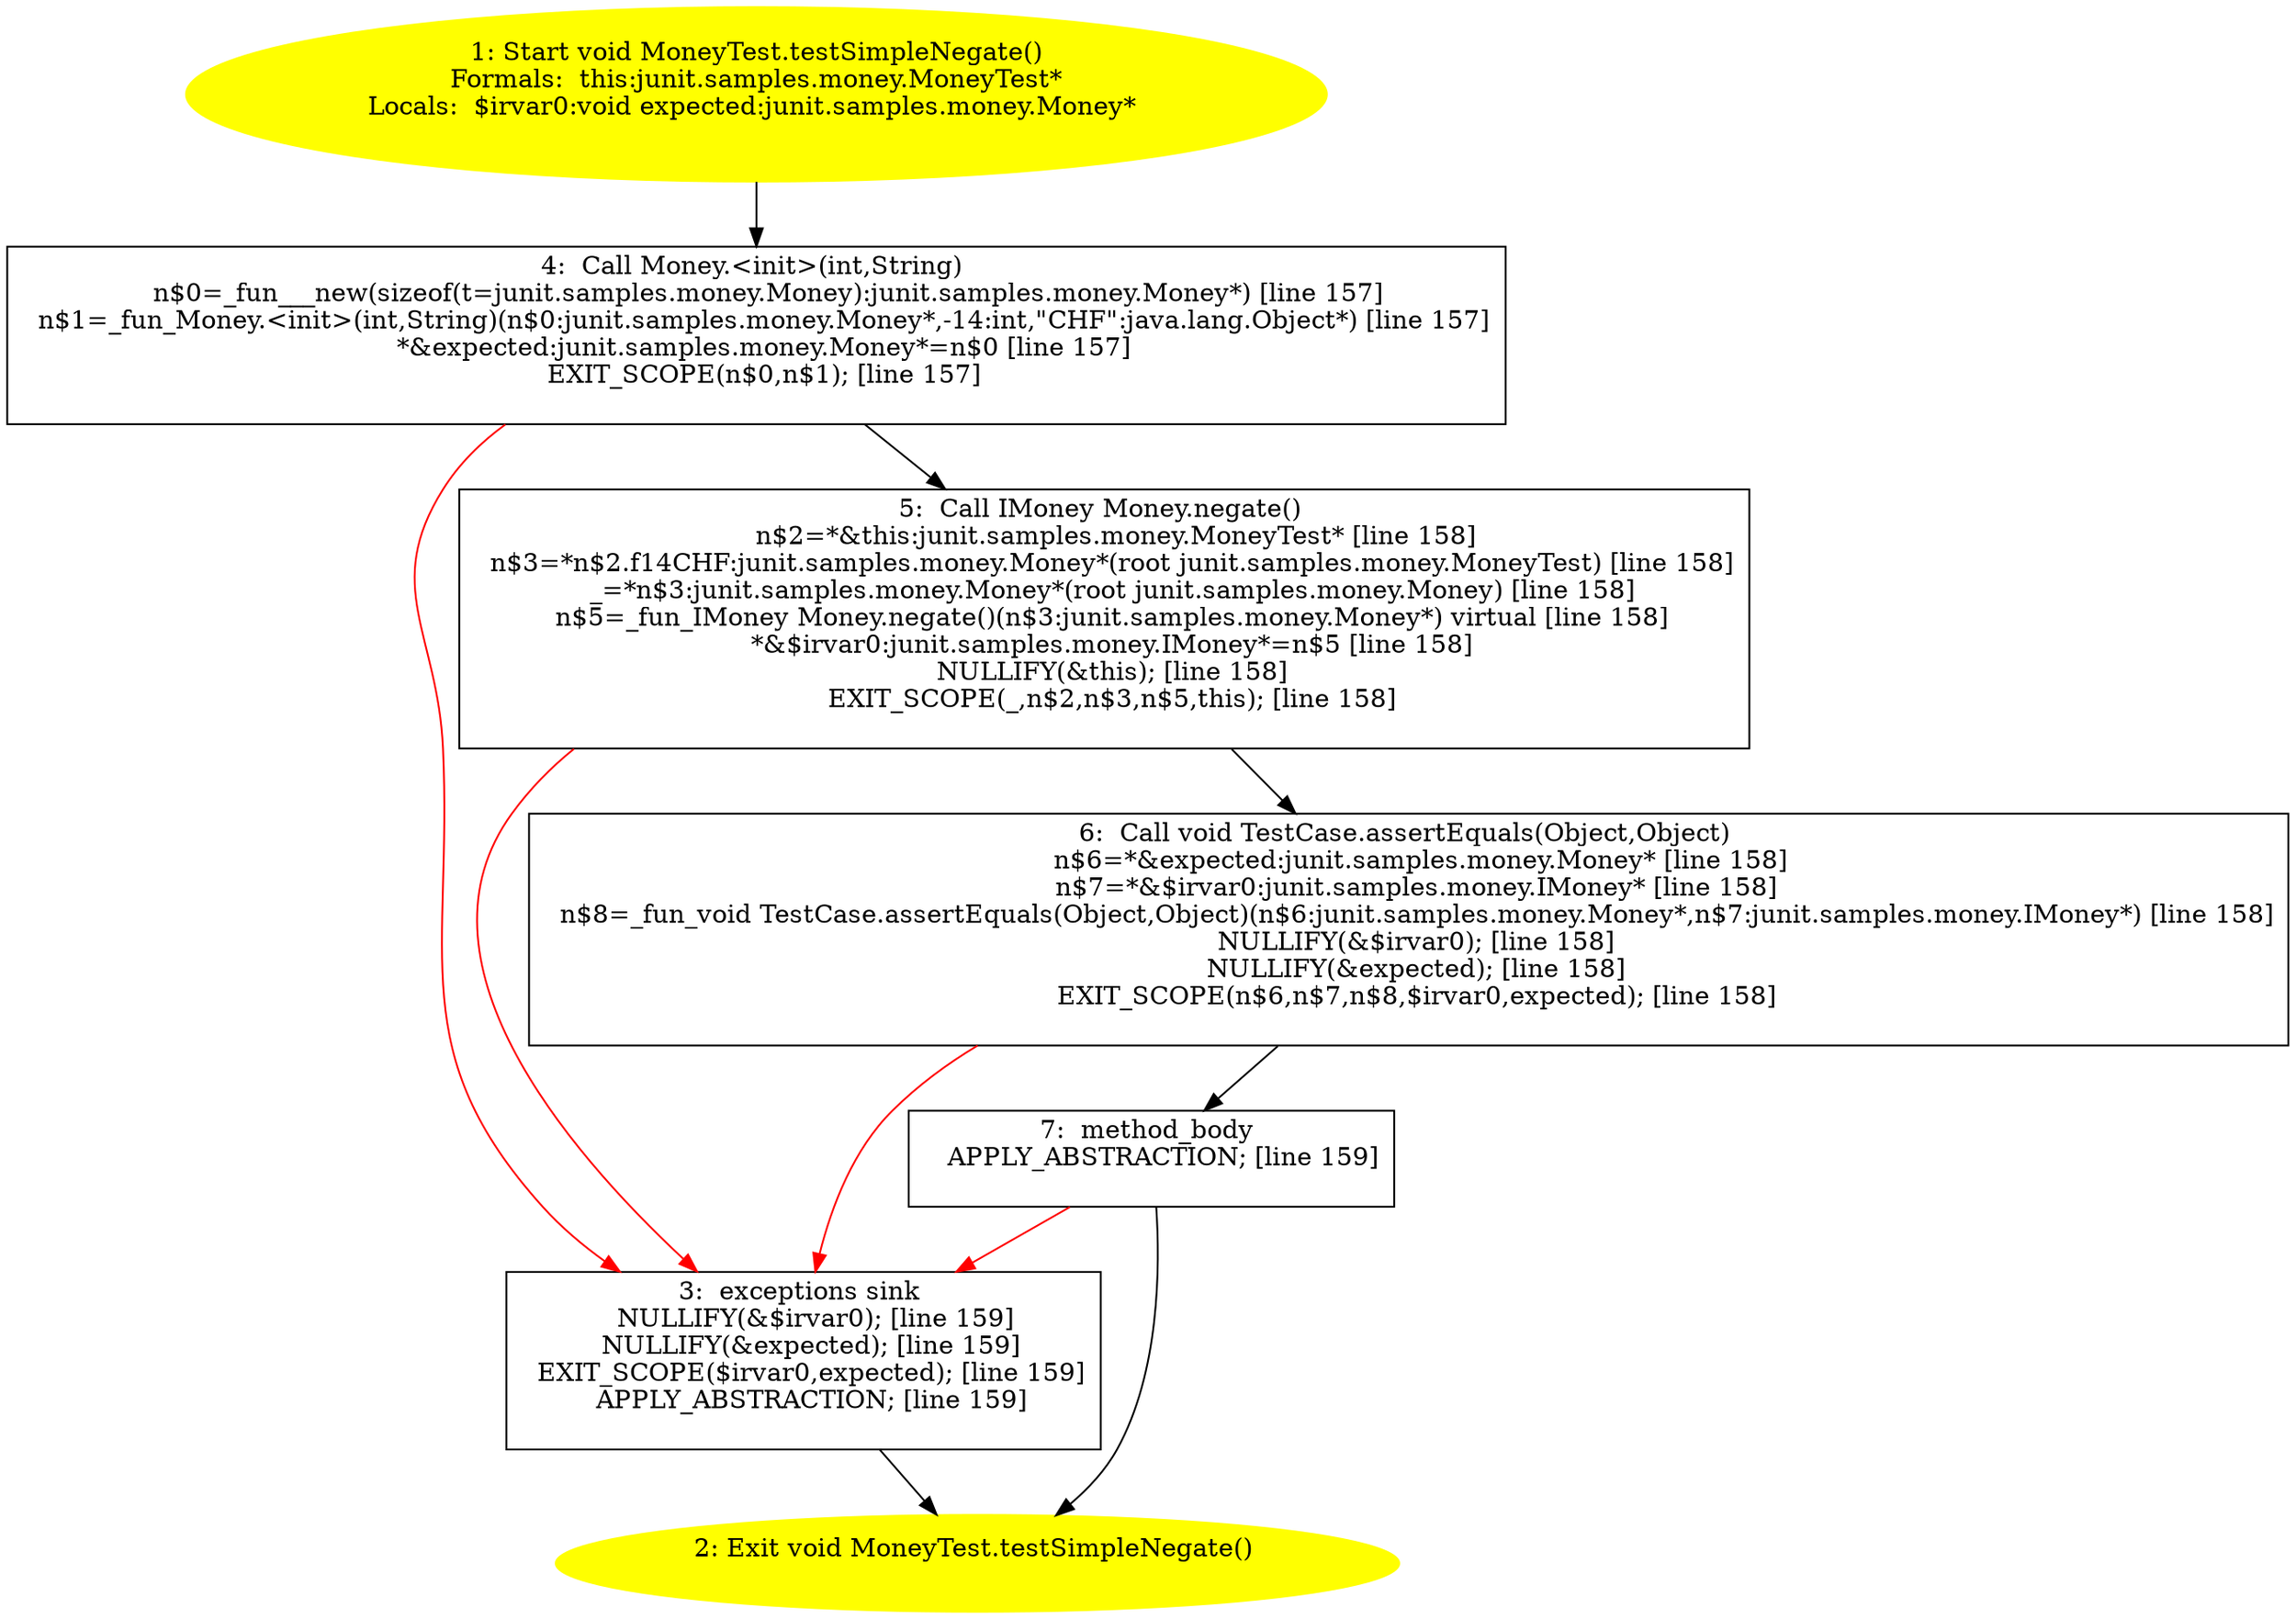 /* @generated */
digraph cfg {
"junit.samples.money.MoneyTest.testSimpleNegate():void.3e211290a29da8dcfe931a12e8f0331c_1" [label="1: Start void MoneyTest.testSimpleNegate()\nFormals:  this:junit.samples.money.MoneyTest*\nLocals:  $irvar0:void expected:junit.samples.money.Money* \n  " color=yellow style=filled]
	

	 "junit.samples.money.MoneyTest.testSimpleNegate():void.3e211290a29da8dcfe931a12e8f0331c_1" -> "junit.samples.money.MoneyTest.testSimpleNegate():void.3e211290a29da8dcfe931a12e8f0331c_4" ;
"junit.samples.money.MoneyTest.testSimpleNegate():void.3e211290a29da8dcfe931a12e8f0331c_2" [label="2: Exit void MoneyTest.testSimpleNegate() \n  " color=yellow style=filled]
	

"junit.samples.money.MoneyTest.testSimpleNegate():void.3e211290a29da8dcfe931a12e8f0331c_3" [label="3:  exceptions sink \n   NULLIFY(&$irvar0); [line 159]\n  NULLIFY(&expected); [line 159]\n  EXIT_SCOPE($irvar0,expected); [line 159]\n  APPLY_ABSTRACTION; [line 159]\n " shape="box"]
	

	 "junit.samples.money.MoneyTest.testSimpleNegate():void.3e211290a29da8dcfe931a12e8f0331c_3" -> "junit.samples.money.MoneyTest.testSimpleNegate():void.3e211290a29da8dcfe931a12e8f0331c_2" ;
"junit.samples.money.MoneyTest.testSimpleNegate():void.3e211290a29da8dcfe931a12e8f0331c_4" [label="4:  Call Money.<init>(int,String) \n   n$0=_fun___new(sizeof(t=junit.samples.money.Money):junit.samples.money.Money*) [line 157]\n  n$1=_fun_Money.<init>(int,String)(n$0:junit.samples.money.Money*,-14:int,\"CHF\":java.lang.Object*) [line 157]\n  *&expected:junit.samples.money.Money*=n$0 [line 157]\n  EXIT_SCOPE(n$0,n$1); [line 157]\n " shape="box"]
	

	 "junit.samples.money.MoneyTest.testSimpleNegate():void.3e211290a29da8dcfe931a12e8f0331c_4" -> "junit.samples.money.MoneyTest.testSimpleNegate():void.3e211290a29da8dcfe931a12e8f0331c_5" ;
	 "junit.samples.money.MoneyTest.testSimpleNegate():void.3e211290a29da8dcfe931a12e8f0331c_4" -> "junit.samples.money.MoneyTest.testSimpleNegate():void.3e211290a29da8dcfe931a12e8f0331c_3" [color="red" ];
"junit.samples.money.MoneyTest.testSimpleNegate():void.3e211290a29da8dcfe931a12e8f0331c_5" [label="5:  Call IMoney Money.negate() \n   n$2=*&this:junit.samples.money.MoneyTest* [line 158]\n  n$3=*n$2.f14CHF:junit.samples.money.Money*(root junit.samples.money.MoneyTest) [line 158]\n  _=*n$3:junit.samples.money.Money*(root junit.samples.money.Money) [line 158]\n  n$5=_fun_IMoney Money.negate()(n$3:junit.samples.money.Money*) virtual [line 158]\n  *&$irvar0:junit.samples.money.IMoney*=n$5 [line 158]\n  NULLIFY(&this); [line 158]\n  EXIT_SCOPE(_,n$2,n$3,n$5,this); [line 158]\n " shape="box"]
	

	 "junit.samples.money.MoneyTest.testSimpleNegate():void.3e211290a29da8dcfe931a12e8f0331c_5" -> "junit.samples.money.MoneyTest.testSimpleNegate():void.3e211290a29da8dcfe931a12e8f0331c_6" ;
	 "junit.samples.money.MoneyTest.testSimpleNegate():void.3e211290a29da8dcfe931a12e8f0331c_5" -> "junit.samples.money.MoneyTest.testSimpleNegate():void.3e211290a29da8dcfe931a12e8f0331c_3" [color="red" ];
"junit.samples.money.MoneyTest.testSimpleNegate():void.3e211290a29da8dcfe931a12e8f0331c_6" [label="6:  Call void TestCase.assertEquals(Object,Object) \n   n$6=*&expected:junit.samples.money.Money* [line 158]\n  n$7=*&$irvar0:junit.samples.money.IMoney* [line 158]\n  n$8=_fun_void TestCase.assertEquals(Object,Object)(n$6:junit.samples.money.Money*,n$7:junit.samples.money.IMoney*) [line 158]\n  NULLIFY(&$irvar0); [line 158]\n  NULLIFY(&expected); [line 158]\n  EXIT_SCOPE(n$6,n$7,n$8,$irvar0,expected); [line 158]\n " shape="box"]
	

	 "junit.samples.money.MoneyTest.testSimpleNegate():void.3e211290a29da8dcfe931a12e8f0331c_6" -> "junit.samples.money.MoneyTest.testSimpleNegate():void.3e211290a29da8dcfe931a12e8f0331c_7" ;
	 "junit.samples.money.MoneyTest.testSimpleNegate():void.3e211290a29da8dcfe931a12e8f0331c_6" -> "junit.samples.money.MoneyTest.testSimpleNegate():void.3e211290a29da8dcfe931a12e8f0331c_3" [color="red" ];
"junit.samples.money.MoneyTest.testSimpleNegate():void.3e211290a29da8dcfe931a12e8f0331c_7" [label="7:  method_body \n   APPLY_ABSTRACTION; [line 159]\n " shape="box"]
	

	 "junit.samples.money.MoneyTest.testSimpleNegate():void.3e211290a29da8dcfe931a12e8f0331c_7" -> "junit.samples.money.MoneyTest.testSimpleNegate():void.3e211290a29da8dcfe931a12e8f0331c_2" ;
	 "junit.samples.money.MoneyTest.testSimpleNegate():void.3e211290a29da8dcfe931a12e8f0331c_7" -> "junit.samples.money.MoneyTest.testSimpleNegate():void.3e211290a29da8dcfe931a12e8f0331c_3" [color="red" ];
}

